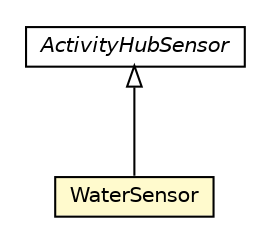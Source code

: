 #!/usr/local/bin/dot
#
# Class diagram 
# Generated by UMLGraph version R5_6-24-gf6e263 (http://www.umlgraph.org/)
#

digraph G {
	edge [fontname="Helvetica",fontsize=10,labelfontname="Helvetica",labelfontsize=10];
	node [fontname="Helvetica",fontsize=10,shape=plaintext];
	nodesep=0.25;
	ranksep=0.5;
	// org.universAAL.ontology.activityhub.WaterSensor
	c395111 [label=<<table title="org.universAAL.ontology.activityhub.WaterSensor" border="0" cellborder="1" cellspacing="0" cellpadding="2" port="p" bgcolor="lemonChiffon" href="./WaterSensor.html">
		<tr><td><table border="0" cellspacing="0" cellpadding="1">
<tr><td align="center" balign="center"> WaterSensor </td></tr>
		</table></td></tr>
		</table>>, URL="./WaterSensor.html", fontname="Helvetica", fontcolor="black", fontsize=10.0];
	// org.universAAL.ontology.activityhub.ActivityHubSensor
	c395137 [label=<<table title="org.universAAL.ontology.activityhub.ActivityHubSensor" border="0" cellborder="1" cellspacing="0" cellpadding="2" port="p" href="./ActivityHubSensor.html">
		<tr><td><table border="0" cellspacing="0" cellpadding="1">
<tr><td align="center" balign="center"><font face="Helvetica-Oblique"> ActivityHubSensor </font></td></tr>
		</table></td></tr>
		</table>>, URL="./ActivityHubSensor.html", fontname="Helvetica", fontcolor="black", fontsize=10.0];
	//org.universAAL.ontology.activityhub.WaterSensor extends org.universAAL.ontology.activityhub.ActivityHubSensor
	c395137:p -> c395111:p [dir=back,arrowtail=empty];
}


